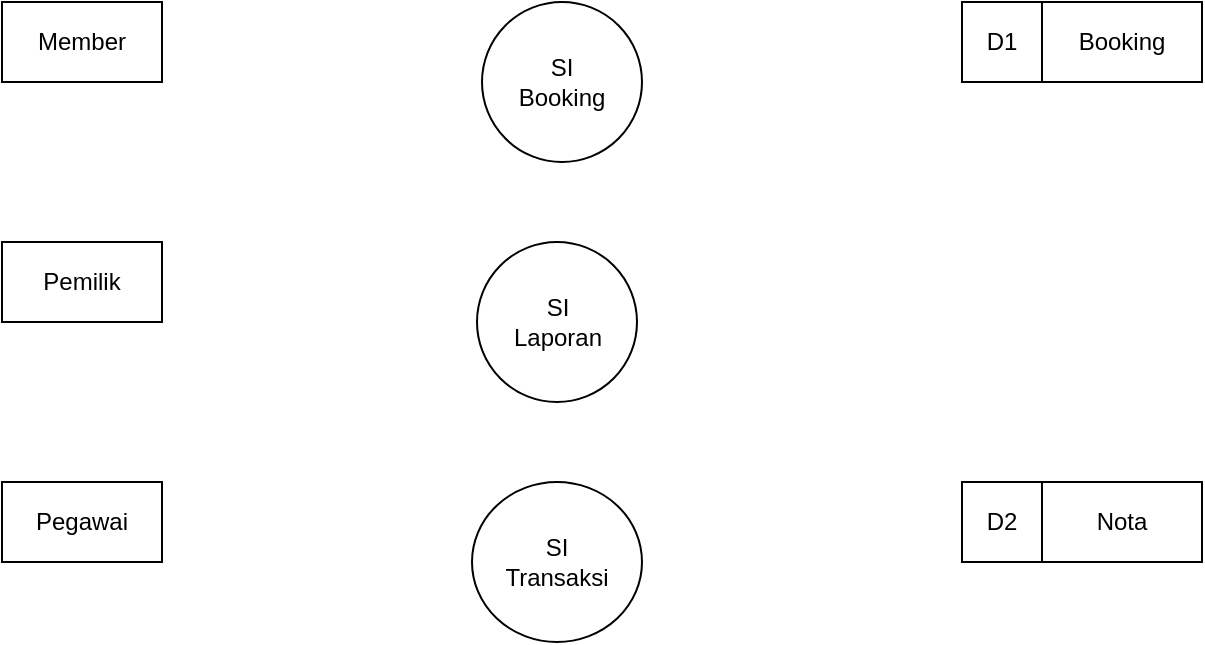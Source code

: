 <mxfile version="27.0.1">
  <diagram name="Halaman-1" id="R2WrA_b4PZg_kvOdXJxK">
    <mxGraphModel dx="707" dy="343" grid="1" gridSize="10" guides="1" tooltips="1" connect="1" arrows="1" fold="1" page="1" pageScale="1" pageWidth="827" pageHeight="1169" math="0" shadow="0">
      <root>
        <mxCell id="0" />
        <mxCell id="1" parent="0" />
        <mxCell id="nbBiCtLTRZ0dwVBhAd1j-1" value="Pegawai" style="rounded=0;whiteSpace=wrap;html=1;" vertex="1" parent="1">
          <mxGeometry x="80" y="480" width="80" height="40" as="geometry" />
        </mxCell>
        <mxCell id="nbBiCtLTRZ0dwVBhAd1j-2" value="Pemilik" style="rounded=0;whiteSpace=wrap;html=1;" vertex="1" parent="1">
          <mxGeometry x="80" y="360" width="80" height="40" as="geometry" />
        </mxCell>
        <mxCell id="nbBiCtLTRZ0dwVBhAd1j-3" value="Member" style="rounded=0;whiteSpace=wrap;html=1;" vertex="1" parent="1">
          <mxGeometry x="80" y="240" width="80" height="40" as="geometry" />
        </mxCell>
        <mxCell id="nbBiCtLTRZ0dwVBhAd1j-4" value="SI&lt;div&gt;Laporan&lt;/div&gt;" style="ellipse;whiteSpace=wrap;html=1;" vertex="1" parent="1">
          <mxGeometry x="317.5" y="360" width="80" height="80" as="geometry" />
        </mxCell>
        <mxCell id="nbBiCtLTRZ0dwVBhAd1j-5" value="SI&lt;div&gt;Transaksi&lt;/div&gt;" style="ellipse;whiteSpace=wrap;html=1;" vertex="1" parent="1">
          <mxGeometry x="315" y="480" width="85" height="80" as="geometry" />
        </mxCell>
        <mxCell id="nbBiCtLTRZ0dwVBhAd1j-6" value="SI&lt;div&gt;Booking&lt;/div&gt;" style="ellipse;whiteSpace=wrap;html=1;" vertex="1" parent="1">
          <mxGeometry x="320" y="240" width="80" height="80" as="geometry" />
        </mxCell>
        <mxCell id="nbBiCtLTRZ0dwVBhAd1j-7" value="Booking" style="rounded=0;whiteSpace=wrap;html=1;" vertex="1" parent="1">
          <mxGeometry x="600" y="240" width="80" height="40" as="geometry" />
        </mxCell>
        <mxCell id="nbBiCtLTRZ0dwVBhAd1j-8" value="D1" style="rounded=0;whiteSpace=wrap;html=1;" vertex="1" parent="1">
          <mxGeometry x="560" y="240" width="40" height="40" as="geometry" />
        </mxCell>
        <mxCell id="nbBiCtLTRZ0dwVBhAd1j-9" value="Nota" style="rounded=0;whiteSpace=wrap;html=1;" vertex="1" parent="1">
          <mxGeometry x="600" y="480" width="80" height="40" as="geometry" />
        </mxCell>
        <mxCell id="nbBiCtLTRZ0dwVBhAd1j-10" value="D2" style="rounded=0;whiteSpace=wrap;html=1;" vertex="1" parent="1">
          <mxGeometry x="560" y="480" width="40" height="40" as="geometry" />
        </mxCell>
      </root>
    </mxGraphModel>
  </diagram>
</mxfile>
